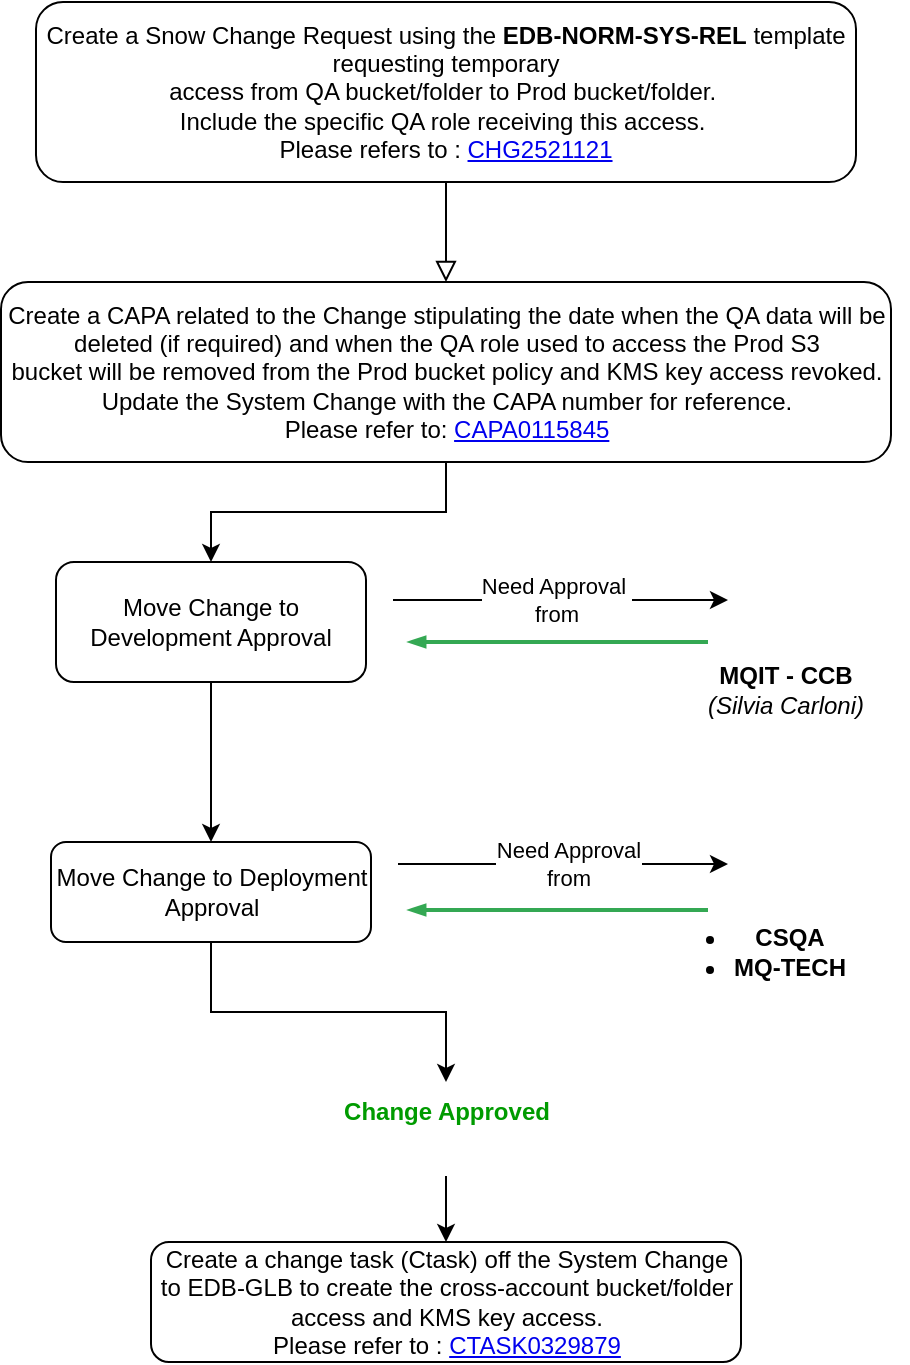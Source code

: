 <mxfile version="27.1.4">
  <diagram id="C5RBs43oDa-KdzZeNtuy" name="Page-1">
    <mxGraphModel dx="778" dy="460" grid="1" gridSize="10" guides="1" tooltips="1" connect="1" arrows="1" fold="1" page="1" pageScale="1" pageWidth="827" pageHeight="1169" math="0" shadow="0">
      <root>
        <mxCell id="WIyWlLk6GJQsqaUBKTNV-0" />
        <mxCell id="WIyWlLk6GJQsqaUBKTNV-1" parent="WIyWlLk6GJQsqaUBKTNV-0" />
        <mxCell id="WIyWlLk6GJQsqaUBKTNV-2" value="" style="rounded=0;html=1;jettySize=auto;orthogonalLoop=1;fontSize=11;endArrow=block;endFill=0;endSize=8;strokeWidth=1;shadow=0;labelBackgroundColor=none;edgeStyle=orthogonalEdgeStyle;entryX=0.5;entryY=0;entryDx=0;entryDy=0;" parent="WIyWlLk6GJQsqaUBKTNV-1" source="WIyWlLk6GJQsqaUBKTNV-3" target="1ymNtVM7lkWZost18uk0-1" edge="1">
          <mxGeometry relative="1" as="geometry">
            <mxPoint x="220" y="170" as="targetPoint" />
          </mxGeometry>
        </mxCell>
        <mxCell id="WIyWlLk6GJQsqaUBKTNV-3" value="&lt;div&gt;Create a Snow Change Request using the &lt;b&gt;EDB-NORM-SYS-REL&lt;/b&gt; template requesting temporary&lt;/div&gt;&lt;div&gt;access from QA bucket/folder to Prod bucket/folder.&amp;nbsp;&lt;/div&gt;&lt;div&gt;Include the specific QA role receiving this access.&amp;nbsp;&lt;/div&gt;&lt;div&gt;Please refers to :&amp;nbsp;&lt;a href=&quot;https://lilly.service-now.com/now/nav/ui/classic/params/target/change_request.do%3Fsys_id%3D6f9ca150475f1ed0a93e0bdbd36d4333%26sysparm_view%3D%26sysparm_domain%3Dnull%26sysparm_domain_scope%3Dnull&quot;&gt;CHG2521121&lt;/a&gt;&lt;/div&gt;" style="rounded=1;whiteSpace=wrap;html=1;fontSize=12;glass=0;strokeWidth=1;shadow=0;align=center;" parent="WIyWlLk6GJQsqaUBKTNV-1" vertex="1">
          <mxGeometry x="160" y="30" width="410" height="90" as="geometry" />
        </mxCell>
        <mxCell id="1ymNtVM7lkWZost18uk0-15" style="edgeStyle=orthogonalEdgeStyle;rounded=0;orthogonalLoop=1;jettySize=auto;html=1;exitX=1;exitY=0.5;exitDx=0;exitDy=0;entryX=0;entryY=0.5;entryDx=0;entryDy=0;" edge="1" parent="WIyWlLk6GJQsqaUBKTNV-1">
          <mxGeometry relative="1" as="geometry">
            <mxPoint x="341" y="461" as="sourcePoint" />
            <mxPoint x="506" y="461" as="targetPoint" />
          </mxGeometry>
        </mxCell>
        <mxCell id="1ymNtVM7lkWZost18uk0-16" value="Need Approval&lt;div&gt;from&lt;/div&gt;" style="edgeLabel;html=1;align=center;verticalAlign=middle;resizable=0;points=[];" vertex="1" connectable="0" parent="1ymNtVM7lkWZost18uk0-15">
          <mxGeometry x="-0.151" y="-1" relative="1" as="geometry">
            <mxPoint x="15" y="-1" as="offset" />
          </mxGeometry>
        </mxCell>
        <mxCell id="WIyWlLk6GJQsqaUBKTNV-11" value="Move Change to Deployment Approval" style="rounded=1;whiteSpace=wrap;html=1;fontSize=12;glass=0;strokeWidth=1;shadow=0;" parent="WIyWlLk6GJQsqaUBKTNV-1" vertex="1">
          <mxGeometry x="167.5" y="450" width="160" height="50" as="geometry" />
        </mxCell>
        <mxCell id="1ymNtVM7lkWZost18uk0-9" style="edgeStyle=orthogonalEdgeStyle;rounded=0;orthogonalLoop=1;jettySize=auto;html=1;exitX=1;exitY=0.5;exitDx=0;exitDy=0;entryX=0;entryY=0.5;entryDx=0;entryDy=0;" edge="1" parent="WIyWlLk6GJQsqaUBKTNV-1">
          <mxGeometry relative="1" as="geometry">
            <mxPoint x="506" y="329" as="targetPoint" />
            <mxPoint x="338.5" y="329" as="sourcePoint" />
          </mxGeometry>
        </mxCell>
        <mxCell id="1ymNtVM7lkWZost18uk0-10" value="Need Approval&amp;nbsp;&lt;div&gt;from&lt;/div&gt;" style="edgeLabel;html=1;align=center;verticalAlign=middle;resizable=0;points=[];" vertex="1" connectable="0" parent="1ymNtVM7lkWZost18uk0-9">
          <mxGeometry x="-0.076" y="-1" relative="1" as="geometry">
            <mxPoint x="4" y="-1" as="offset" />
          </mxGeometry>
        </mxCell>
        <mxCell id="1ymNtVM7lkWZost18uk0-11" style="edgeStyle=orthogonalEdgeStyle;rounded=0;orthogonalLoop=1;jettySize=auto;html=1;exitX=0.5;exitY=1;exitDx=0;exitDy=0;entryX=0.5;entryY=0;entryDx=0;entryDy=0;" edge="1" parent="WIyWlLk6GJQsqaUBKTNV-1" source="WIyWlLk6GJQsqaUBKTNV-12" target="WIyWlLk6GJQsqaUBKTNV-11">
          <mxGeometry relative="1" as="geometry" />
        </mxCell>
        <mxCell id="WIyWlLk6GJQsqaUBKTNV-12" value="Move Change to Development Approval" style="rounded=1;whiteSpace=wrap;html=1;fontSize=12;glass=0;strokeWidth=1;shadow=0;" parent="WIyWlLk6GJQsqaUBKTNV-1" vertex="1">
          <mxGeometry x="170" y="310" width="155" height="60" as="geometry" />
        </mxCell>
        <mxCell id="1ymNtVM7lkWZost18uk0-2" style="edgeStyle=orthogonalEdgeStyle;rounded=0;orthogonalLoop=1;jettySize=auto;html=1;exitX=0.5;exitY=1;exitDx=0;exitDy=0;" edge="1" parent="WIyWlLk6GJQsqaUBKTNV-1" source="1ymNtVM7lkWZost18uk0-1" target="WIyWlLk6GJQsqaUBKTNV-12">
          <mxGeometry relative="1" as="geometry" />
        </mxCell>
        <mxCell id="1ymNtVM7lkWZost18uk0-1" value="&lt;div&gt;Create a CAPA related to the Change stipulating the date when the QA data will be deleted (if required) and when the QA role used to access the Prod S3&lt;/div&gt;&lt;div&gt;bucket will be removed from the Prod bucket policy and KMS key access revoked. Update the System Change with the CAPA number for reference.&lt;br&gt;Please refer to:&amp;nbsp;&lt;a href=&quot;https://lilly.service-now.com/now/nav/ui/classic/params/target/u_grc_capa.do%3Fsys_id%3D9b136d1c1b579a1442170f65624bcb7d&quot;&gt;CAPA0115845&lt;/a&gt;&lt;/div&gt;" style="rounded=1;whiteSpace=wrap;html=1;" vertex="1" parent="WIyWlLk6GJQsqaUBKTNV-1">
          <mxGeometry x="142.5" y="170" width="445" height="90" as="geometry" />
        </mxCell>
        <mxCell id="1ymNtVM7lkWZost18uk0-7" value="" style="shape=image;html=1;verticalAlign=top;verticalLabelPosition=bottom;labelBackgroundColor=#ffffff;imageAspect=0;aspect=fixed;image=https://cdn1.iconfinder.com/data/icons/ios-11-glyphs/30/user_group_man_man-128.png" vertex="1" parent="WIyWlLk6GJQsqaUBKTNV-1">
          <mxGeometry x="506" y="301" width="58" height="58" as="geometry" />
        </mxCell>
        <mxCell id="1ymNtVM7lkWZost18uk0-8" value="&lt;b&gt;MQIT - CCB&lt;/b&gt;&lt;div&gt;&lt;i&gt;(Silvia Carloni)&lt;/i&gt;&lt;/div&gt;" style="text;html=1;align=center;verticalAlign=middle;whiteSpace=wrap;rounded=0;" vertex="1" parent="WIyWlLk6GJQsqaUBKTNV-1">
          <mxGeometry x="474" y="359" width="122" height="30" as="geometry" />
        </mxCell>
        <mxCell id="1ymNtVM7lkWZost18uk0-13" value="" style="shape=image;html=1;verticalAlign=top;verticalLabelPosition=bottom;labelBackgroundColor=#ffffff;imageAspect=0;aspect=fixed;image=https://cdn1.iconfinder.com/data/icons/ios-11-glyphs/30/user_group_man_man-128.png" vertex="1" parent="WIyWlLk6GJQsqaUBKTNV-1">
          <mxGeometry x="506" y="432" width="58" height="58" as="geometry" />
        </mxCell>
        <mxCell id="1ymNtVM7lkWZost18uk0-14" value="&lt;ul&gt;&lt;li&gt;&lt;b style=&quot;background-color: transparent; color: light-dark(rgb(0, 0, 0), rgb(255, 255, 255));&quot;&gt;CSQA&lt;/b&gt;&lt;/li&gt;&lt;li&gt;&lt;b style=&quot;background-color: transparent; color: light-dark(rgb(0, 0, 0), rgb(255, 255, 255));&quot;&gt;MQ-TECH&lt;/b&gt;&lt;/li&gt;&lt;/ul&gt;" style="text;html=1;align=center;verticalAlign=middle;whiteSpace=wrap;rounded=0;" vertex="1" parent="WIyWlLk6GJQsqaUBKTNV-1">
          <mxGeometry x="456" y="490" width="122" height="30" as="geometry" />
        </mxCell>
        <mxCell id="1ymNtVM7lkWZost18uk0-19" value="" style="edgeStyle=orthogonalEdgeStyle;fontSize=12;html=1;endArrow=blockThin;endFill=1;rounded=0;strokeWidth=2;endSize=4;startSize=4;strokeColor=#34A853;dashed=0;" edge="1" parent="WIyWlLk6GJQsqaUBKTNV-1">
          <mxGeometry width="100" relative="1" as="geometry">
            <mxPoint x="496" y="350" as="sourcePoint" />
            <mxPoint x="346" y="350" as="targetPoint" />
          </mxGeometry>
        </mxCell>
        <mxCell id="1ymNtVM7lkWZost18uk0-20" value="" style="edgeStyle=orthogonalEdgeStyle;fontSize=12;html=1;endArrow=blockThin;endFill=1;rounded=0;strokeWidth=2;endSize=4;startSize=4;strokeColor=#34A853;dashed=0;" edge="1" parent="WIyWlLk6GJQsqaUBKTNV-1">
          <mxGeometry width="100" relative="1" as="geometry">
            <mxPoint x="496" y="484" as="sourcePoint" />
            <mxPoint x="346" y="484" as="targetPoint" />
          </mxGeometry>
        </mxCell>
        <mxCell id="1ymNtVM7lkWZost18uk0-27" value="" style="edgeStyle=orthogonalEdgeStyle;rounded=0;orthogonalLoop=1;jettySize=auto;html=1;" edge="1" parent="WIyWlLk6GJQsqaUBKTNV-1" source="WIyWlLk6GJQsqaUBKTNV-11" target="1ymNtVM7lkWZost18uk0-21">
          <mxGeometry relative="1" as="geometry" />
        </mxCell>
        <mxCell id="1ymNtVM7lkWZost18uk0-21" value="&lt;b&gt;&lt;font style=&quot;color: rgb(0, 155, 0);&quot;&gt;Change Approved&lt;/font&gt;&lt;/b&gt;" style="text;html=1;align=center;verticalAlign=middle;whiteSpace=wrap;rounded=0;" vertex="1" parent="WIyWlLk6GJQsqaUBKTNV-1">
          <mxGeometry x="307.5" y="570" width="115" height="30" as="geometry" />
        </mxCell>
        <mxCell id="1ymNtVM7lkWZost18uk0-29" style="edgeStyle=orthogonalEdgeStyle;rounded=0;orthogonalLoop=1;jettySize=auto;html=1;exitX=0.5;exitY=1;exitDx=0;exitDy=0;" edge="1" parent="WIyWlLk6GJQsqaUBKTNV-1" source="1ymNtVM7lkWZost18uk0-22" target="1ymNtVM7lkWZost18uk0-28">
          <mxGeometry relative="1" as="geometry" />
        </mxCell>
        <mxCell id="1ymNtVM7lkWZost18uk0-22" value="" style="shape=image;html=1;verticalAlign=top;verticalLabelPosition=bottom;labelBackgroundColor=#ffffff;imageAspect=0;aspect=fixed;image=https://cdn3.iconfinder.com/data/icons/flat-actions-icons-9/792/Tick_Mark_Circle-128.png" vertex="1" parent="WIyWlLk6GJQsqaUBKTNV-1">
          <mxGeometry x="350.5" y="588" width="29" height="29" as="geometry" />
        </mxCell>
        <mxCell id="1ymNtVM7lkWZost18uk0-28" value="Create a change task (Ctask) off the System Change to EDB-GLB to create the cross-account bucket/folder access and KMS key access.&lt;div&gt;Please refer to :&amp;nbsp;&lt;a href=&quot;https://lilly.service-now.com/now/nav/ui/classic/params/target/change_task.do%3Fsys_id%3D76760c7897e796983584f331f053afe2%26sysparm_record_target%3Dchange_task%26sysparm_record_row%3D1%26sysparm_record_rows%3D2%26sysparm_record_list%3Dchange_request%253D6f9ca150475f1ed0a93e0bdbd36d4333%255EORDERBYnumber&quot;&gt;CTASK0329879&lt;/a&gt;&lt;/div&gt;" style="rounded=1;whiteSpace=wrap;html=1;" vertex="1" parent="WIyWlLk6GJQsqaUBKTNV-1">
          <mxGeometry x="217.5" y="650" width="295" height="60" as="geometry" />
        </mxCell>
      </root>
    </mxGraphModel>
  </diagram>
</mxfile>
